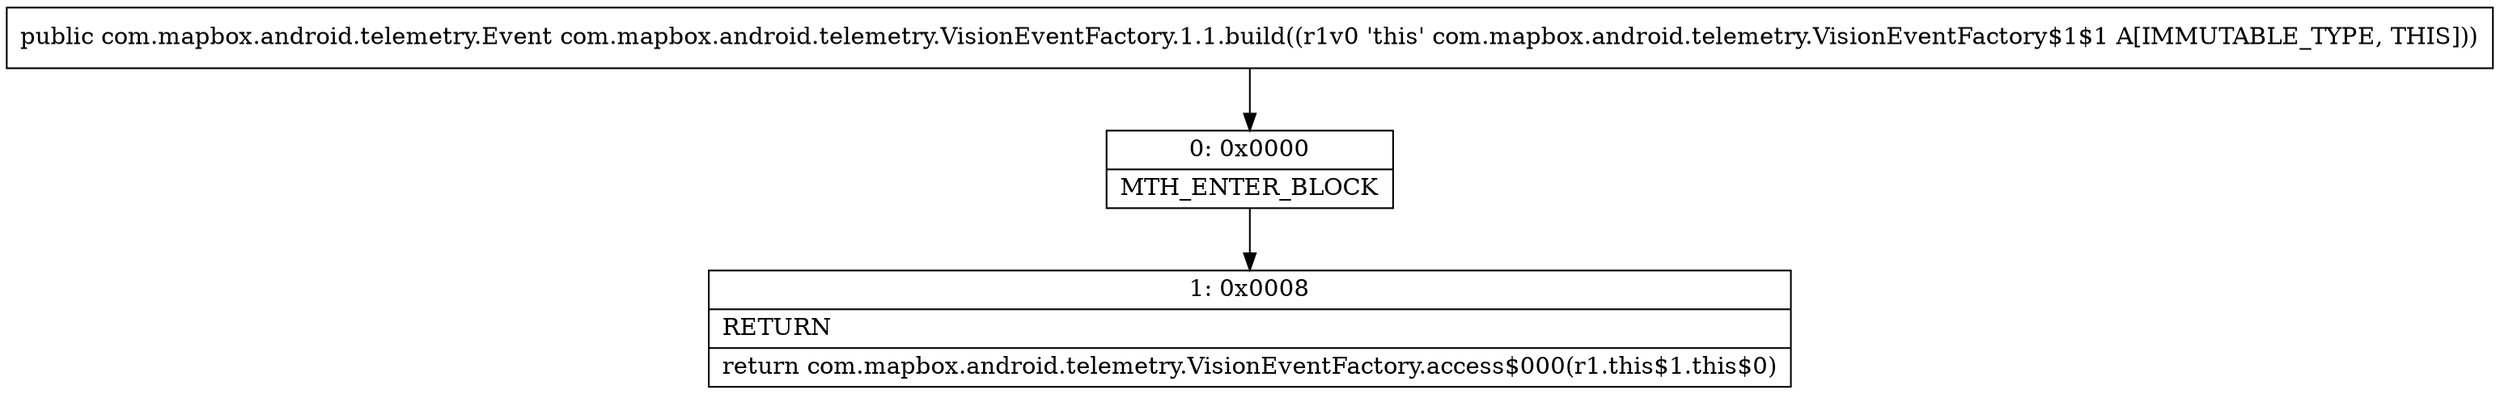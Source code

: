 digraph "CFG forcom.mapbox.android.telemetry.VisionEventFactory.1.1.build()Lcom\/mapbox\/android\/telemetry\/Event;" {
Node_0 [shape=record,label="{0\:\ 0x0000|MTH_ENTER_BLOCK\l}"];
Node_1 [shape=record,label="{1\:\ 0x0008|RETURN\l|return com.mapbox.android.telemetry.VisionEventFactory.access$000(r1.this$1.this$0)\l}"];
MethodNode[shape=record,label="{public com.mapbox.android.telemetry.Event com.mapbox.android.telemetry.VisionEventFactory.1.1.build((r1v0 'this' com.mapbox.android.telemetry.VisionEventFactory$1$1 A[IMMUTABLE_TYPE, THIS])) }"];
MethodNode -> Node_0;
Node_0 -> Node_1;
}

